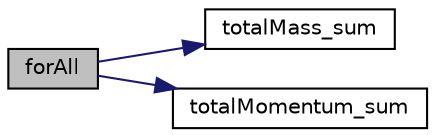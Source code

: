 digraph "forAll"
{
  bgcolor="transparent";
  edge [fontname="Helvetica",fontsize="10",labelfontname="Helvetica",labelfontsize="10"];
  node [fontname="Helvetica",fontsize="10",shape=record];
  rankdir="LR";
  Node1 [label="forAll",height=0.2,width=0.4,color="black", fillcolor="grey75", style="filled" fontcolor="black"];
  Node1 -> Node2 [color="midnightblue",fontsize="10",style="solid",fontname="Helvetica"];
  Node2 [label="totalMass_sum",height=0.2,width=0.4,color="black",URL="$averageMDFields_8H.html#ac51176c1d974078cfb9aba801c04c486"];
  Node1 -> Node3 [color="midnightblue",fontsize="10",style="solid",fontname="Helvetica"];
  Node3 [label="totalMomentum_sum",height=0.2,width=0.4,color="black",URL="$averageMDFields_8H.html#a24d56c81c2193f8704e94bdfd7c3266e"];
}
